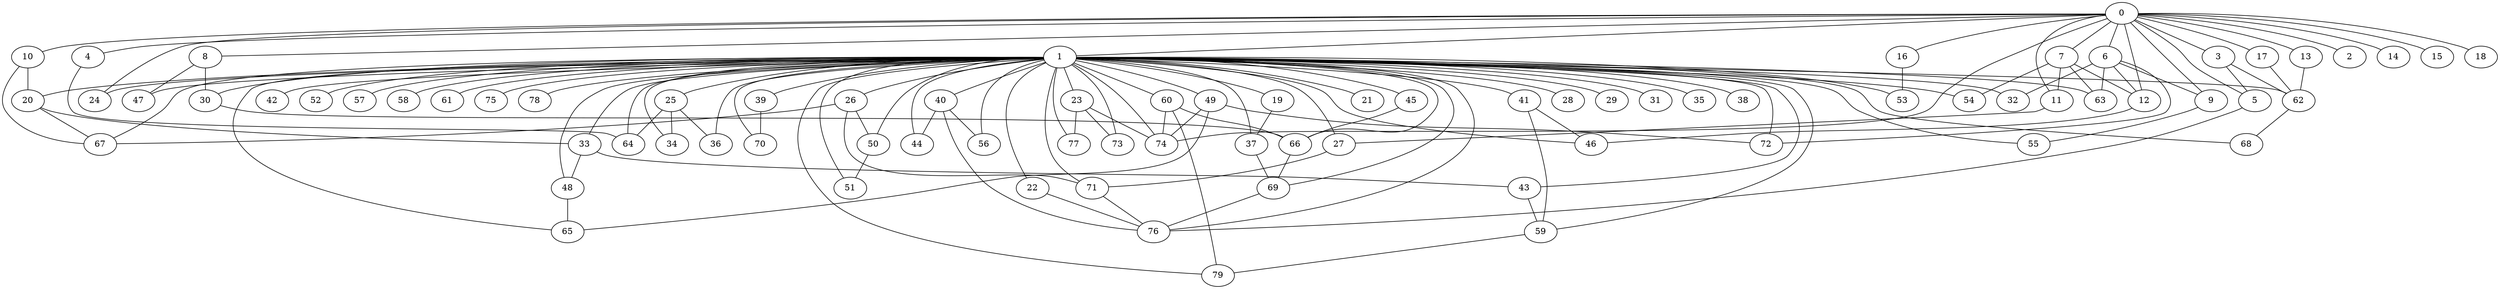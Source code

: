 
graph graphname {
    0 -- 1
0 -- 2
0 -- 3
0 -- 4
0 -- 5
0 -- 6
0 -- 7
0 -- 8
0 -- 9
0 -- 10
0 -- 11
0 -- 12
0 -- 13
0 -- 14
0 -- 15
0 -- 16
0 -- 17
0 -- 18
0 -- 24
0 -- 74
1 -- 19
1 -- 20
1 -- 21
1 -- 22
1 -- 23
1 -- 24
1 -- 25
1 -- 26
1 -- 27
1 -- 28
1 -- 29
1 -- 30
1 -- 31
1 -- 32
1 -- 33
1 -- 34
1 -- 35
1 -- 36
1 -- 37
1 -- 38
1 -- 39
1 -- 40
1 -- 41
1 -- 42
1 -- 43
1 -- 44
1 -- 45
1 -- 46
1 -- 47
1 -- 48
1 -- 49
1 -- 50
1 -- 51
1 -- 52
1 -- 53
1 -- 54
1 -- 55
1 -- 56
1 -- 57
1 -- 58
1 -- 59
1 -- 60
1 -- 61
1 -- 62
1 -- 63
1 -- 64
1 -- 65
1 -- 66
1 -- 67
1 -- 68
1 -- 69
1 -- 70
1 -- 71
1 -- 72
1 -- 73
1 -- 74
1 -- 75
1 -- 76
1 -- 77
1 -- 78
1 -- 79
3 -- 62
3 -- 5
4 -- 64
5 -- 76
6 -- 9
6 -- 72
6 -- 63
6 -- 12
6 -- 32
7 -- 12
7 -- 11
7 -- 54
7 -- 63
8 -- 30
8 -- 47
9 -- 55
10 -- 67
10 -- 20
11 -- 27
12 -- 46
13 -- 62
16 -- 53
17 -- 62
19 -- 37
20 -- 33
20 -- 67
22 -- 76
23 -- 74
23 -- 73
23 -- 77
25 -- 36
25 -- 34
25 -- 64
26 -- 67
26 -- 71
26 -- 50
27 -- 71
30 -- 66
33 -- 43
33 -- 48
37 -- 69
39 -- 70
40 -- 56
40 -- 76
40 -- 44
41 -- 46
41 -- 59
43 -- 59
45 -- 66
48 -- 65
49 -- 74
49 -- 65
49 -- 72
50 -- 51
59 -- 79
60 -- 66
60 -- 74
60 -- 79
62 -- 68
66 -- 69
69 -- 76
71 -- 76

}
